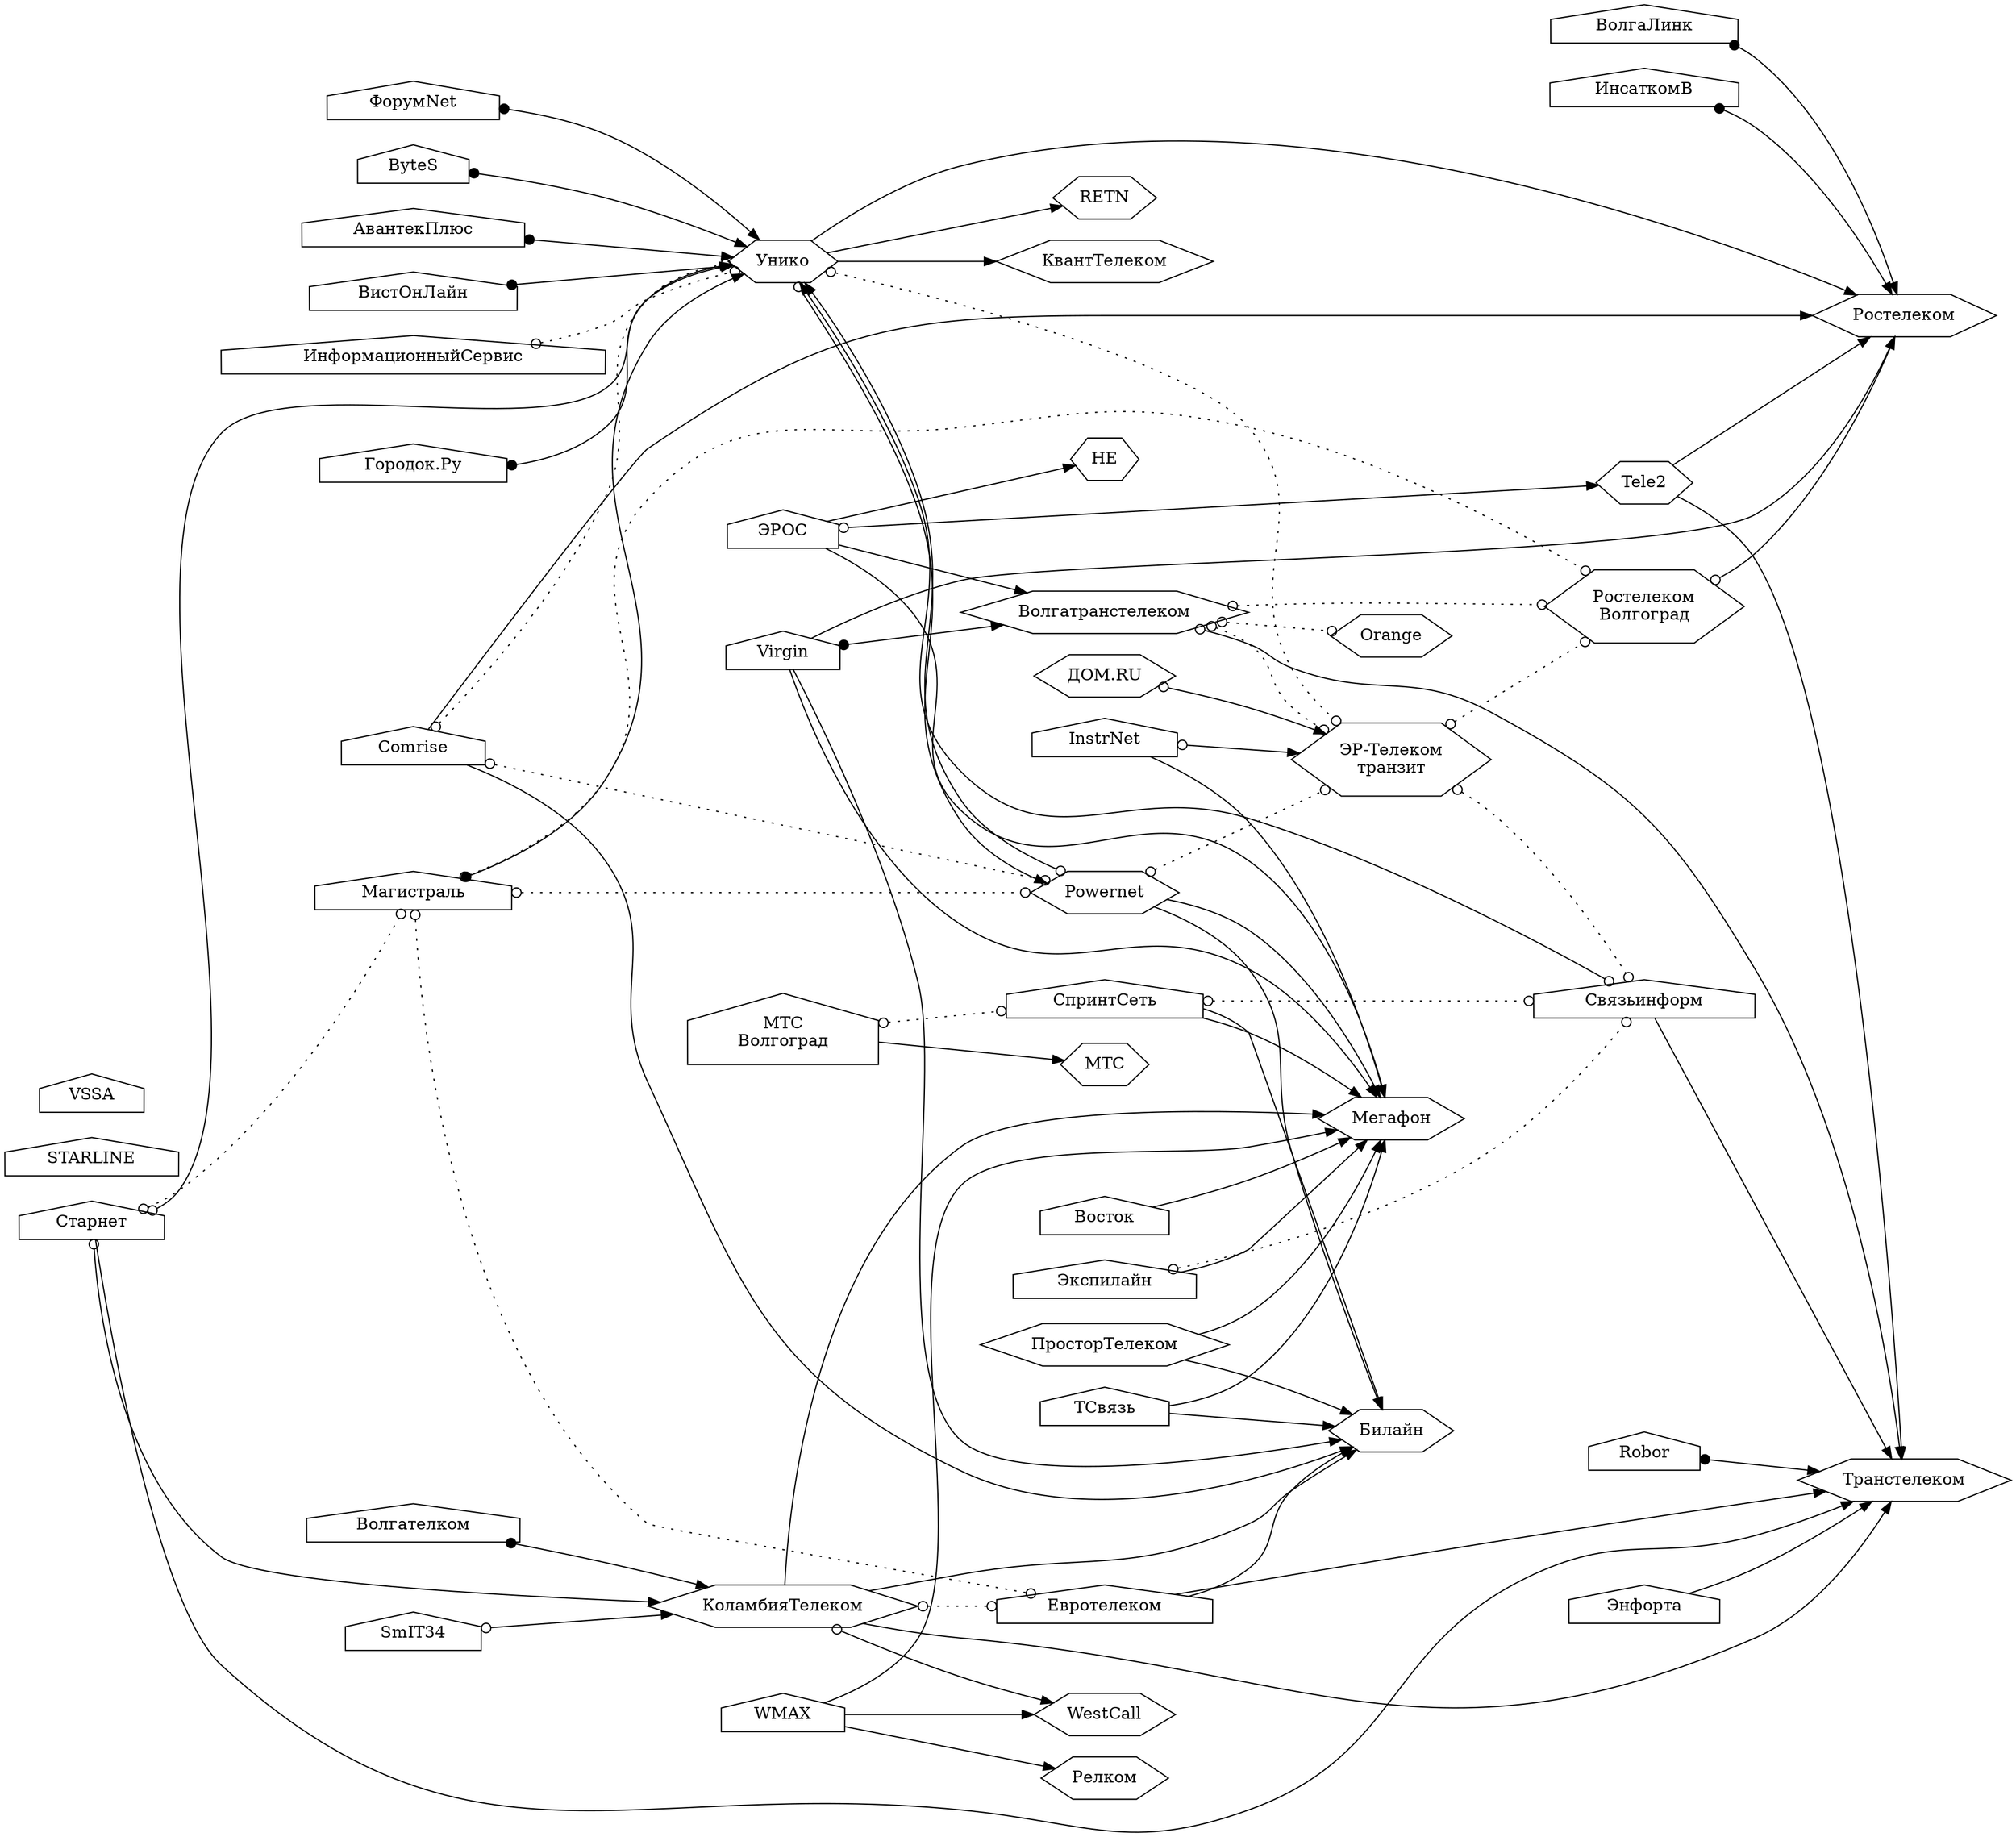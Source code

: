 digraph ispgraph {

rankdir = LR;
node [shape=house;];

Унико, ДомРу, ЭрТелеком, Транстелеком, Волгатранстелеком, Релком [shape=hexagon;];
Мегафон, Вымпелком, КоламбияТелеком, Ростелеком, HE, КвантТелеком [shape=hexagon;];
Tele2, МТС, ЮТК, Orange, ПросторТелеком, WestCall, Powernet, RETN [shape=hexagon;];

ДомРу [label="ДОМ.RU"];
ЭрТелеком [label="ЭР-Телеком\nтранзит"];
МКС [label="МТС\nВолгоград"];
ЮТК [label="Ростелеком\nВолгоград"];
Вымпелком [label="Билайн"];
ГородокТочкаРу [label="Городок.Ру"];

subgraph backbone {/*Собственная опорная сеть*/
Транстелеком;
Мегафон;
Вымпелком;
Ростелеком;
HE;
МТС;
Orange;
ЭрТелеком;
WestCall;
};

subgraph Ростелеком {/*Провайдеры члены Ростелеком*/
Ростелеком;
ЮТК;
};

subgraph ЭрТелекомХолдинг {/*ЭР-Телеком*/
ДомРу;
ЭрТелеком;
};

subgraph WestCall {/*Провайдеры члены WestCall*/
WestCall;
КоламбияТелеком;
};

{/*Отсутствует информация о подключении*/
STARLINE;
VSSA;
};


{/*Магистральные связи*/

Связьинформ -> Транстелеком;

Tele2 -> Ростелеком;
Tele2 -> Транстелеком;

СпринтСеть -> Вымпелком;
СпринтСеть -> Мегафон;

Старнет -> Транстелеком;

Экспилайн -> Мегафон;

ЭРОС -> Волгатранстелеком;
ЭРОС -> HE;
ЭРОС -> Мегафон;

Comrise -> Ростелеком;
Comrise -> Вымпелком;

МКС -> МТС;

Powernet -> Мегафон;
Powernet -> Вымпелком;

Евротелеком -> Транстелеком;
Евротелеком -> Вымпелком;

КоламбияТелеком -> Транстелеком;
КоламбияТелеком -> Вымпелком;
КоламбияТелеком -> Мегафон;

Virgin -> Вымпелком;
Virgin -> Мегафон;
Virgin -> Ростелеком;

Унико -> Ростелеком;
Унико -> RETN;
Унико -> КвантТелеком;

Энфорта -> Транстелеком;

ПросторТелеком -> Вымпелком;
ПросторТелеком -> Мегафон;

WMAX -> Мегафон;
WMAX -> WestCall;
WMAX -> Релком;

InstrNet -> Мегафон;

ТСвязь -> Мегафон;
ТСвязь -> Вымпелком;

Восток -> Мегафон;

{/*Пиринг с магистральным оператором*/
edge [dir=both; arrowtail=odot;];

Связьинформ -> Унико;

Старнет -> КоламбияТелеком;
Старнет -> Унико;

ЭРОС -> Tele2;

Powernet -> Унико;
Унико -> Powernet;

ЮТК -> Ростелеком;

Волгатранстелеком -> Транстелеком;

ДомРу -> ЭрТелеком;

InstrNet -> ЭрТелеком;

КоламбияТелеком -> WestCall;

SmIT34 -> КоламбияТелеком;

};

{/*Маршрутизация на оборудовании магистрального оператора*/
edge [dir=both; arrowtail=dot;];

ВолгаЛинк -> Ростелеком;
Волгателком -> КоламбияТелеком;
ИнсаткомВ -> Ростелеком;
Магистраль -> Унико;
ГородокТочкаРу -> Унико;
ФорумNet -> Унико;
ByteS -> Унико;
АвантекПлюс -> Унико;
Robor -> Транстелеком;
Virgin -> Волгатранстелеком;
ВистОнЛайн -> Унико;
};

};

{/*Пиринг*/

edge [dir=both; arrowhead=odot; arrowtail=odot; style=dotted;];

СпринтСеть -> Связьинформ;
МКС -> СпринтСеть;

Старнет -> Магистраль;

Экспилайн -> Связьинформ;

Comrise -> Унико;
Comrise -> Powernet;

Powernet -> ЭрТелеком;

КоламбияТелеком -> Евротелеком;

Магистраль -> Powernet;
Магистраль -> ЮТК;
Магистраль -> Евротелеком;

Унико -> ЭрТелеком;

ИнформационныйСервис -> Унико;

Волгатранстелеком -> ЮТК;
Волгатранстелеком -> ЭрТелеком;
Волгатранстелеком -> Orange;

ЭрТелеком -> ЮТК;
ЭрТелеком -> Связьинформ;

};

}